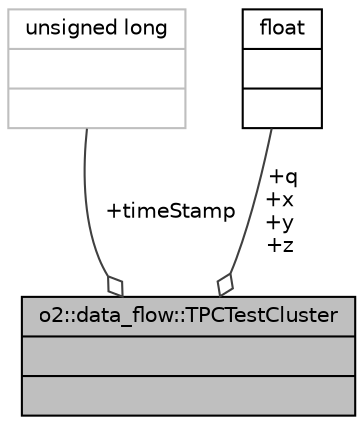 digraph "o2::data_flow::TPCTestCluster"
{
 // INTERACTIVE_SVG=YES
  bgcolor="transparent";
  edge [fontname="Helvetica",fontsize="10",labelfontname="Helvetica",labelfontsize="10"];
  node [fontname="Helvetica",fontsize="10",shape=record];
  Node1 [label="{o2::data_flow::TPCTestCluster\n||}",height=0.2,width=0.4,color="black", fillcolor="grey75", style="filled", fontcolor="black"];
  Node2 -> Node1 [color="grey25",fontsize="10",style="solid",label=" +timeStamp" ,arrowhead="odiamond",fontname="Helvetica"];
  Node2 [label="{unsigned long\n||}",height=0.2,width=0.4,color="grey75"];
  Node3 -> Node1 [color="grey25",fontsize="10",style="solid",label=" +q\n+x\n+y\n+z" ,arrowhead="odiamond",fontname="Helvetica"];
  Node3 [label="{float\n||}",height=0.2,width=0.4,color="black",URL="$d4/dc3/classfloat.html"];
}
